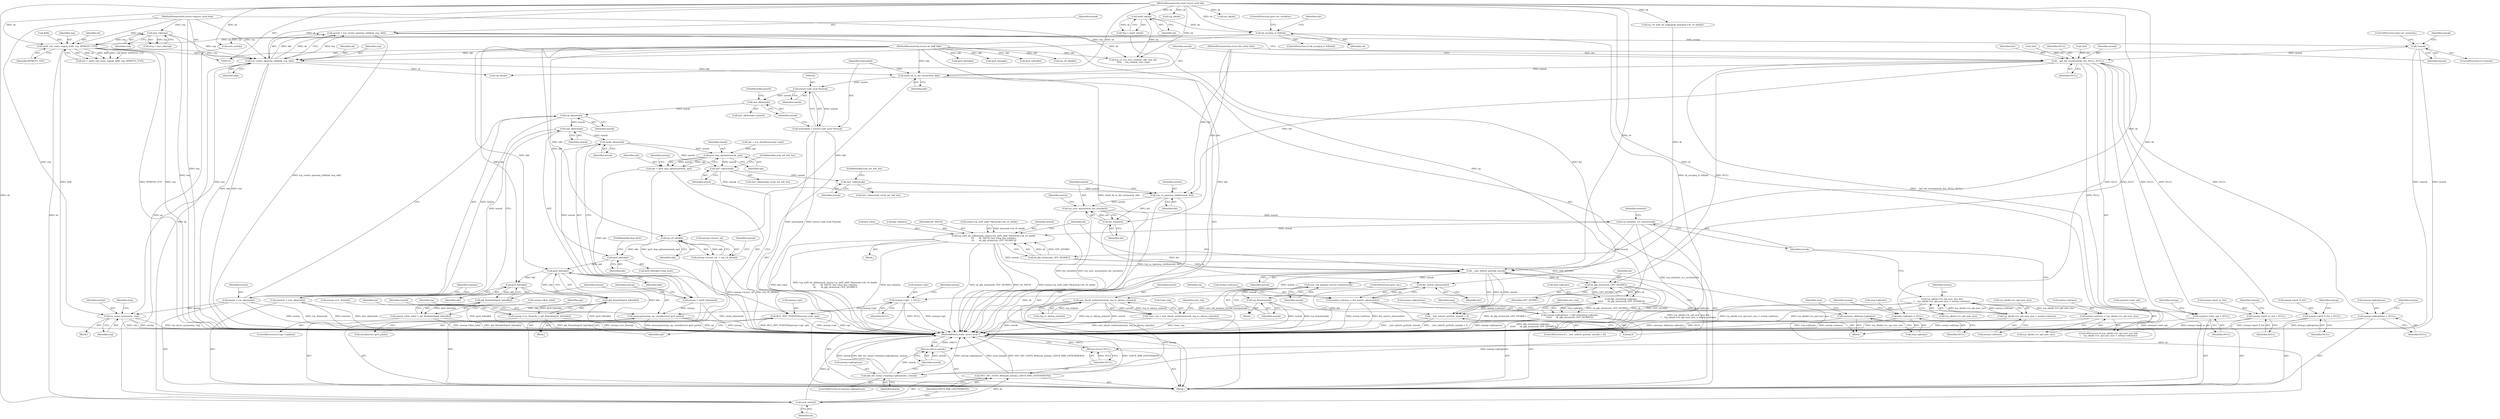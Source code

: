 digraph "0_linux_45f6fad84cc305103b28d73482b344d7f5b76f39_17@API" {
"1000294" [label="(Call,newsk = tcp_create_openreq_child(sk, req, skb))"];
"1000296" [label="(Call,tcp_create_openreq_child(sk, req, skb))"];
"1000284" [label="(Call,inet6_csk_route_req(sk, &fl6, req, IPPROTO_TCP))"];
"1000275" [label="(Call,sk_acceptq_is_full(sk))"];
"1000123" [label="(Call,inet6_sk(sk))"];
"1000111" [label="(MethodParameterIn,const struct sock *sk)"];
"1000272" [label="(Call,inet_rsk(req))"];
"1000113" [label="(MethodParameterIn,struct request_sock *req)"];
"1000112" [label="(MethodParameterIn,struct sk_buff *skb)"];
"1000301" [label="(Call,!newsk)"];
"1000309" [label="(Call,__ip6_dst_store(newsk, dst, NULL, NULL))"];
"1000314" [label="(Call,inet6_sk_rx_dst_set(newsk, skb))"];
"1000319" [label="(Call,(struct tcp6_sock *)newsk)"];
"1000317" [label="(Call,newtcp6sk = (struct tcp6_sock *)newsk)"];
"1000324" [label="(Call,inet_sk(newsk))"];
"1000333" [label="(Call,tcp_sk(newsk))"];
"1000331" [label="(Call,newtp = tcp_sk(newsk))"];
"1000592" [label="(Call,tcp_move_syn(newtp, req))"];
"1000337" [label="(Call,inet_sk(newsk))"];
"1000335" [label="(Call,newinet = inet_sk(newsk))"];
"1000341" [label="(Call,inet6_sk(newsk))"];
"1000339" [label="(Call,newnp = inet6_sk(newsk))"];
"1000343" [label="(Call,memcpy(newnp, np, sizeof(struct ipv6_pinfo)))"];
"1000455" [label="(Call,ipv6_dup_options(newsk, opt))"];
"1000453" [label="(Call,opt = ipv6_dup_options(newsk, opt))"];
"1000458" [label="(Call,RCU_INIT_POINTER(newnp->opt, opt))"];
"1000465" [label="(Call,inet_csk(newsk))"];
"1000473" [label="(Call,inet_csk(newsk))"];
"1000483" [label="(Call,tcp_ca_openreq_child(newsk, dst))"];
"1000486" [label="(Call,tcp_sync_mss(newsk, dst_mtu(dst)))"];
"1000524" [label="(Call,tcp_initialize_rcv_mss(newsk))"];
"1000551" [label="(Call,tcp_md5_do_add(newsk, (union tcp_md5_addr *)&newsk->sk_v6_daddr,\n\t\t\t       AF_INET6, key->key, key->keylen,\n\t\t\t       sk_gfp_atomic(sk, GFP_ATOMIC)))"];
"1000571" [label="(Call,__inet_inherit_port(sk, newsk))"];
"1000570" [label="(Call,__inet_inherit_port(sk, newsk) < 0)"];
"1000576" [label="(Call,inet_csk_prepare_forced_close(newsk))"];
"1000578" [label="(Call,tcp_done(newsk))"];
"1000584" [label="(Call,inet_ehash_nolisten(newsk, req_to_sk(req_unhash)))"];
"1000581" [label="(Call,*own_req = inet_ehash_nolisten(newsk, req_to_sk(req_unhash)))"];
"1000624" [label="(Call,skb_set_owner_r(newnp->pktoptions, newsk))"];
"1000629" [label="(Return,return newsk;)"];
"1000608" [label="(Call,sk_gfp_atomic(sk, GFP_ATOMIC))"];
"1000604" [label="(Call,skb_clone(ireq->pktopts,\n\t\t\t\t\t\t      sk_gfp_atomic(sk, GFP_ATOMIC)))"];
"1000600" [label="(Call,newnp->pktoptions = skb_clone(ireq->pktopts,\n\t\t\t\t\t\t      sk_gfp_atomic(sk, GFP_ATOMIC)))"];
"1000611" [label="(Call,consume_skb(ireq->pktopts))"];
"1000641" [label="(Call,sock_net(sk))"];
"1000640" [label="(Call,NET_INC_STATS_BH(sock_net(sk), LINUX_MIB_LISTENDROPS))"];
"1000488" [label="(Call,dst_mtu(dst))"];
"1000494" [label="(Call,dst_metric_advmss(dst))"];
"1000490" [label="(Call,newtp->advmss = dst_metric_advmss(dst))"];
"1000504" [label="(Call,tcp_sk(sk)->rx_opt.user_mss < newtp->advmss)"];
"1000497" [label="(Call,tcp_sk(sk)->rx_opt.user_mss &&\n\t    tcp_sk(sk)->rx_opt.user_mss < newtp->advmss)"];
"1000514" [label="(Call,newtp->advmss = tcp_sk(sk)->rx_opt.user_mss)"];
"1000416" [label="(Call,tcp_v6_iif(skb))"];
"1000412" [label="(Call,newnp->mcast_oif  = tcp_v6_iif(skb))"];
"1000423" [label="(Call,ipv6_hdr(skb))"];
"1000431" [label="(Call,ipv6_hdr(skb))"];
"1000430" [label="(Call,ip6_flowinfo(ipv6_hdr(skb)))"];
"1000426" [label="(Call,newnp->rcv_flowinfo = ip6_flowinfo(ipv6_hdr(skb)))"];
"1000442" [label="(Call,ipv6_hdr(skb))"];
"1000441" [label="(Call,ip6_flowlabel(ipv6_hdr(skb)))"];
"1000437" [label="(Call,newnp->flow_label = ip6_flowlabel(ipv6_hdr(skb)))"];
"1000376" [label="(Call,newinet->inet_opt = NULL)"];
"1000381" [label="(Call,newnp->ipv6_ac_list = NULL)"];
"1000386" [label="(Call,newnp->ipv6_fl_list = NULL)"];
"1000402" [label="(Call,newnp->pktoptions = NULL)"];
"1000407" [label="(Call,newnp->opt\t  = NULL)"];
"1000615" [label="(Call,ireq->pktopts = NULL)"];
"1000644" [label="(Return,return NULL;)"];
"1000285" [label="(Identifier,sk)"];
"1000646" [label="(MethodReturn,static struct sock *)"];
"1000117" [label="(Block,)"];
"1000516" [label="(Identifier,newtp)"];
"1000569" [label="(ControlStructure,if (__inet_inherit_port(sk, newsk) < 0))"];
"1000386" [label="(Call,newnp->ipv6_fl_list = NULL)"];
"1000422" [label="(Call,ipv6_hdr(skb)->hop_limit)"];
"1000425" [label="(FieldIdentifier,hop_limit)"];
"1000560" [label="(Call,key->key)"];
"1000286" [label="(Call,&fl6)"];
"1000430" [label="(Call,ip6_flowinfo(ipv6_hdr(skb)))"];
"1000633" [label="(Call,sock_net(sk))"];
"1000332" [label="(Identifier,newtp)"];
"1000277" [label="(ControlStructure,goto out_overflow;)"];
"1000504" [label="(Call,tcp_sk(sk)->rx_opt.user_mss < newtp->advmss)"];
"1000289" [label="(Identifier,IPPROTO_TCP)"];
"1000444" [label="(Call,opt = rcu_dereference(np->opt))"];
"1000275" [label="(Call,sk_acceptq_is_full(sk))"];
"1000575" [label="(Block,)"];
"1000515" [label="(Call,newtp->advmss)"];
"1000563" [label="(Call,key->keylen)"];
"1000456" [label="(Identifier,newsk)"];
"1000642" [label="(Identifier,sk)"];
"1000466" [label="(Identifier,newsk)"];
"1000514" [label="(Call,newtp->advmss = tcp_sk(sk)->rx_opt.user_mss)"];
"1000580" [label="(ControlStructure,goto out;)"];
"1000312" [label="(Identifier,NULL)"];
"1000592" [label="(Call,tcp_move_syn(newtp, req))"];
"1000624" [label="(Call,skb_set_owner_r(newnp->pktoptions, newsk))"];
"1000279" [label="(Call,!dst)"];
"1000628" [label="(Identifier,newsk)"];
"1000313" [label="(Identifier,NULL)"];
"1000507" [label="(Call,tcp_sk(sk))"];
"1000467" [label="(FieldIdentifier,icsk_ext_hdr_len)"];
"1000616" [label="(Call,ireq->pktopts)"];
"1000310" [label="(Identifier,newsk)"];
"1000599" [label="(Block,)"];
"1000611" [label="(Call,consume_skb(ireq->pktopts))"];
"1000620" [label="(ControlStructure,if (newnp->pktoptions))"];
"1000643" [label="(Identifier,LINUX_MIB_LISTENDROPS)"];
"1000350" [label="(Identifier,newsk)"];
"1000488" [label="(Call,dst_mtu(dst))"];
"1000335" [label="(Call,newinet = inet_sk(newsk))"];
"1000380" [label="(Identifier,NULL)"];
"1000472" [label="(Call,inet_csk(newsk)->icsk_ext_hdr_len)"];
"1000605" [label="(Call,ireq->pktopts)"];
"1000576" [label="(Call,inet_csk_prepare_forced_close(newsk))"];
"1000528" [label="(Identifier,newinet)"];
"1000413" [label="(Call,newnp->mcast_oif)"];
"1000324" [label="(Call,inet_sk(newsk))"];
"1000433" [label="(ControlStructure,if (np->repflow))"];
"1000591" [label="(Block,)"];
"1000489" [label="(Identifier,dst)"];
"1000274" [label="(ControlStructure,if (sk_acceptq_is_full(sk)))"];
"1000402" [label="(Call,newnp->pktoptions = NULL)"];
"1000311" [label="(Identifier,dst)"];
"1000288" [label="(Identifier,req)"];
"1000629" [label="(Return,return newsk;)"];
"1000377" [label="(Call,newinet->inet_opt)"];
"1000376" [label="(Call,newinet->inet_opt = NULL)"];
"1000584" [label="(Call,inet_ehash_nolisten(newsk, req_to_sk(req_unhash)))"];
"1000299" [label="(Identifier,skb)"];
"1000406" [label="(Identifier,NULL)"];
"1000586" [label="(Call,req_to_sk(req_unhash))"];
"1000301" [label="(Call,!newsk)"];
"1000303" [label="(ControlStructure,goto out_nonewsk;)"];
"1000340" [label="(Identifier,newnp)"];
"1000511" [label="(Call,newtp->advmss)"];
"1000385" [label="(Identifier,NULL)"];
"1000432" [label="(Identifier,skb)"];
"1000297" [label="(Identifier,sk)"];
"1000617" [label="(Identifier,ireq)"];
"1000302" [label="(Identifier,newsk)"];
"1000317" [label="(Call,newtcp6sk = (struct tcp6_sock *)newsk)"];
"1000492" [label="(Identifier,newtp)"];
"1000336" [label="(Identifier,newinet)"];
"1000314" [label="(Call,inet6_sk_rx_dst_set(newsk, skb))"];
"1000431" [label="(Call,ipv6_hdr(skb))"];
"1000121" [label="(Call,*np = inet6_sk(sk))"];
"1000486" [label="(Call,tcp_sync_mss(newsk, dst_mtu(dst)))"];
"1000300" [label="(ControlStructure,if (!newsk))"];
"1000417" [label="(Identifier,skb)"];
"1000382" [label="(Call,newnp->ipv6_ac_list)"];
"1000412" [label="(Call,newnp->mcast_oif  = tcp_v6_iif(skb))"];
"1000485" [label="(Identifier,dst)"];
"1000487" [label="(Identifier,newsk)"];
"1000574" [label="(Literal,0)"];
"1000582" [label="(Call,*own_req)"];
"1000495" [label="(Identifier,dst)"];
"1000291" [label="(Call,!dst)"];
"1000306" [label="(Identifier,newsk)"];
"1000390" [label="(Identifier,NULL)"];
"1000459" [label="(Call,newnp->opt)"];
"1000608" [label="(Call,sk_gfp_atomic(sk, GFP_ATOMIC))"];
"1000427" [label="(Call,newnp->rcv_flowinfo)"];
"1000593" [label="(Identifier,newtp)"];
"1000296" [label="(Call,tcp_create_openreq_child(sk, req, skb))"];
"1000343" [label="(Call,memcpy(newnp, np, sizeof(struct ipv6_pinfo)))"];
"1000331" [label="(Call,newtp = tcp_sk(newsk))"];
"1000553" [label="(Call,(union tcp_md5_addr *)&newsk->sk_v6_daddr)"];
"1000604" [label="(Call,skb_clone(ireq->pktopts,\n\t\t\t\t\t\t      sk_gfp_atomic(sk, GFP_ATOMIC)))"];
"1000551" [label="(Call,tcp_md5_do_add(newsk, (union tcp_md5_addr *)&newsk->sk_v6_daddr,\n\t\t\t       AF_INET6, key->key, key->keylen,\n\t\t\t       sk_gfp_atomic(sk, GFP_ATOMIC)))"];
"1000464" [label="(Call,inet_csk(newsk)->icsk_ext_hdr_len)"];
"1000610" [label="(Identifier,GFP_ATOMIC)"];
"1000496" [label="(ControlStructure,if (tcp_sk(sk)->rx_opt.user_mss &&\n\t    tcp_sk(sk)->rx_opt.user_mss < newtp->advmss))"];
"1000457" [label="(Identifier,opt)"];
"1000600" [label="(Call,newnp->pktoptions = skb_clone(ireq->pktopts,\n\t\t\t\t\t\t      sk_gfp_atomic(sk, GFP_ATOMIC)))"];
"1000491" [label="(Call,newtp->advmss)"];
"1000452" [label="(Block,)"];
"1000309" [label="(Call,__ip6_dst_store(newsk, dst, NULL, NULL))"];
"1000315" [label="(Identifier,newsk)"];
"1000497" [label="(Call,tcp_sk(sk)->rx_opt.user_mss &&\n\t    tcp_sk(sk)->rx_opt.user_mss < newtp->advmss)"];
"1000498" [label="(Call,tcp_sk(sk)->rx_opt.user_mss)"];
"1000344" [label="(Identifier,newnp)"];
"1000284" [label="(Call,inet6_csk_route_req(sk, &fl6, req, IPPROTO_TCP))"];
"1000453" [label="(Call,opt = ipv6_dup_options(newsk, opt))"];
"1000484" [label="(Identifier,newsk)"];
"1000559" [label="(Identifier,AF_INET6)"];
"1000114" [label="(MethodParameterIn,struct dst_entry *dst)"];
"1000435" [label="(Identifier,np)"];
"1000319" [label="(Call,(struct tcp6_sock *)newsk)"];
"1000442" [label="(Call,ipv6_hdr(skb))"];
"1000337" [label="(Call,inet_sk(newsk))"];
"1000443" [label="(Identifier,skb)"];
"1000111" [label="(MethodParameterIn,const struct sock *sk)"];
"1000630" [label="(Identifier,newsk)"];
"1000619" [label="(Identifier,NULL)"];
"1000276" [label="(Identifier,sk)"];
"1000403" [label="(Call,newnp->pktoptions)"];
"1000408" [label="(Call,newnp->opt)"];
"1000460" [label="(Identifier,newnp)"];
"1000524" [label="(Call,tcp_initialize_rcv_mss(newsk))"];
"1000280" [label="(Identifier,dst)"];
"1000316" [label="(Identifier,skb)"];
"1000270" [label="(Call,ireq = inet_rsk(req))"];
"1000260" [label="(Call,ipv6_hdr(skb))"];
"1000641" [label="(Call,sock_net(sk))"];
"1000550" [label="(Block,)"];
"1000123" [label="(Call,inet6_sk(sk))"];
"1000409" [label="(Identifier,newnp)"];
"1000272" [label="(Call,inet_rsk(req))"];
"1000414" [label="(Identifier,newnp)"];
"1000112" [label="(MethodParameterIn,struct sk_buff *skb)"];
"1000325" [label="(Identifier,newsk)"];
"1000445" [label="(Identifier,opt)"];
"1000387" [label="(Call,newnp->ipv6_fl_list)"];
"1000609" [label="(Identifier,sk)"];
"1000640" [label="(Call,NET_INC_STATS_BH(sock_net(sk), LINUX_MIB_LISTENDROPS))"];
"1000341" [label="(Call,inet6_sk(newsk))"];
"1000501" [label="(Identifier,sk)"];
"1000597" [label="(Identifier,ireq)"];
"1000383" [label="(Identifier,newnp)"];
"1000475" [label="(FieldIdentifier,icsk_ext_hdr_len)"];
"1000552" [label="(Identifier,newsk)"];
"1000424" [label="(Identifier,skb)"];
"1000577" [label="(Identifier,newsk)"];
"1000298" [label="(Identifier,req)"];
"1000438" [label="(Call,newnp->flow_label)"];
"1000381" [label="(Call,newnp->ipv6_ac_list = NULL)"];
"1000494" [label="(Call,dst_metric_advmss(dst))"];
"1000282" [label="(Call,dst = inet6_csk_route_req(sk, &fl6, req, IPPROTO_TCP))"];
"1000645" [label="(Identifier,NULL)"];
"1000458" [label="(Call,RCU_INIT_POINTER(newnp->opt, opt))"];
"1000462" [label="(Identifier,opt)"];
"1000518" [label="(Call,tcp_sk(sk)->rx_opt.user_mss)"];
"1000542" [label="(Call,tcp_v6_md5_do_lookup(sk, &newsk->sk_v6_daddr))"];
"1000590" [label="(Identifier,own_req)"];
"1000465" [label="(Call,inet_csk(newsk))"];
"1000612" [label="(Call,ireq->pktopts)"];
"1000294" [label="(Call,newsk = tcp_create_openreq_child(sk, req, skb))"];
"1000579" [label="(Identifier,newsk)"];
"1000321" [label="(Identifier,newsk)"];
"1000454" [label="(Identifier,opt)"];
"1000613" [label="(Identifier,ireq)"];
"1000490" [label="(Call,newtp->advmss = dst_metric_advmss(dst))"];
"1000338" [label="(Identifier,newsk)"];
"1000124" [label="(Identifier,sk)"];
"1000345" [label="(Identifier,np)"];
"1000333" [label="(Call,tcp_sk(newsk))"];
"1000423" [label="(Call,ipv6_hdr(skb))"];
"1000570" [label="(Call,__inet_inherit_port(sk, newsk) < 0)"];
"1000622" [label="(Identifier,newnp)"];
"1000426" [label="(Call,newnp->rcv_flowinfo = ip6_flowinfo(ipv6_hdr(skb)))"];
"1000581" [label="(Call,*own_req = inet_ehash_nolisten(newsk, req_to_sk(req_unhash)))"];
"1000437" [label="(Call,newnp->flow_label = ip6_flowlabel(ipv6_hdr(skb)))"];
"1000572" [label="(Identifier,sk)"];
"1000323" [label="(Call,inet_sk(newsk)->pinet6)"];
"1000594" [label="(Identifier,req)"];
"1000234" [label="(Call,tcp_v6_iif(skb))"];
"1000483" [label="(Call,tcp_ca_openreq_child(newsk, dst))"];
"1000411" [label="(Identifier,NULL)"];
"1000142" [label="(Call,tcp_v4_syn_recv_sock(sk, skb, req, dst,\n\t\t\t\t\t     req_unhash, own_req))"];
"1000473" [label="(Call,inet_csk(newsk))"];
"1000520" [label="(Call,tcp_sk(sk))"];
"1000601" [label="(Call,newnp->pktoptions)"];
"1000342" [label="(Identifier,newsk)"];
"1000241" [label="(Call,ipv6_hdr(skb))"];
"1000346" [label="(Call,sizeof(struct ipv6_pinfo))"];
"1000566" [label="(Call,sk_gfp_atomic(sk, GFP_ATOMIC))"];
"1000571" [label="(Call,__inet_inherit_port(sk, newsk))"];
"1000326" [label="(FieldIdentifier,pinet6)"];
"1000339" [label="(Call,newnp = inet6_sk(newsk))"];
"1000625" [label="(Call,newnp->pktoptions)"];
"1000525" [label="(Identifier,newsk)"];
"1000388" [label="(Identifier,newnp)"];
"1000394" [label="(Identifier,newnp)"];
"1000585" [label="(Identifier,newsk)"];
"1000578" [label="(Call,tcp_done(newsk))"];
"1000416" [label="(Call,tcp_v6_iif(skb))"];
"1000295" [label="(Identifier,newsk)"];
"1000573" [label="(Identifier,newsk)"];
"1000505" [label="(Call,tcp_sk(sk)->rx_opt.user_mss)"];
"1000500" [label="(Call,tcp_sk(sk))"];
"1000644" [label="(Return,return NULL;)"];
"1000273" [label="(Identifier,req)"];
"1000318" [label="(Identifier,newtcp6sk)"];
"1000420" [label="(Identifier,newnp)"];
"1000407" [label="(Call,newnp->opt\t  = NULL)"];
"1000455" [label="(Call,ipv6_dup_options(newsk, opt))"];
"1000113" [label="(MethodParameterIn,struct request_sock *req)"];
"1000583" [label="(Identifier,own_req)"];
"1000615" [label="(Call,ireq->pktopts = NULL)"];
"1000474" [label="(Identifier,newsk)"];
"1000441" [label="(Call,ip6_flowlabel(ipv6_hdr(skb)))"];
"1000334" [label="(Identifier,newsk)"];
"1000249" [label="(Call,ipv6_hdr(skb))"];
"1000294" -> "1000117"  [label="AST: "];
"1000294" -> "1000296"  [label="CFG: "];
"1000295" -> "1000294"  [label="AST: "];
"1000296" -> "1000294"  [label="AST: "];
"1000302" -> "1000294"  [label="CFG: "];
"1000294" -> "1000646"  [label="DDG: tcp_create_openreq_child(sk, req, skb)"];
"1000296" -> "1000294"  [label="DDG: sk"];
"1000296" -> "1000294"  [label="DDG: req"];
"1000296" -> "1000294"  [label="DDG: skb"];
"1000294" -> "1000301"  [label="DDG: newsk"];
"1000296" -> "1000299"  [label="CFG: "];
"1000297" -> "1000296"  [label="AST: "];
"1000298" -> "1000296"  [label="AST: "];
"1000299" -> "1000296"  [label="AST: "];
"1000296" -> "1000646"  [label="DDG: req"];
"1000296" -> "1000646"  [label="DDG: skb"];
"1000284" -> "1000296"  [label="DDG: sk"];
"1000284" -> "1000296"  [label="DDG: req"];
"1000275" -> "1000296"  [label="DDG: sk"];
"1000111" -> "1000296"  [label="DDG: sk"];
"1000272" -> "1000296"  [label="DDG: req"];
"1000113" -> "1000296"  [label="DDG: req"];
"1000112" -> "1000296"  [label="DDG: skb"];
"1000296" -> "1000314"  [label="DDG: skb"];
"1000296" -> "1000500"  [label="DDG: sk"];
"1000296" -> "1000592"  [label="DDG: req"];
"1000296" -> "1000641"  [label="DDG: sk"];
"1000284" -> "1000282"  [label="AST: "];
"1000284" -> "1000289"  [label="CFG: "];
"1000285" -> "1000284"  [label="AST: "];
"1000286" -> "1000284"  [label="AST: "];
"1000288" -> "1000284"  [label="AST: "];
"1000289" -> "1000284"  [label="AST: "];
"1000282" -> "1000284"  [label="CFG: "];
"1000284" -> "1000646"  [label="DDG: &fl6"];
"1000284" -> "1000646"  [label="DDG: IPPROTO_TCP"];
"1000284" -> "1000646"  [label="DDG: req"];
"1000284" -> "1000282"  [label="DDG: sk"];
"1000284" -> "1000282"  [label="DDG: &fl6"];
"1000284" -> "1000282"  [label="DDG: req"];
"1000284" -> "1000282"  [label="DDG: IPPROTO_TCP"];
"1000275" -> "1000284"  [label="DDG: sk"];
"1000111" -> "1000284"  [label="DDG: sk"];
"1000272" -> "1000284"  [label="DDG: req"];
"1000113" -> "1000284"  [label="DDG: req"];
"1000284" -> "1000641"  [label="DDG: sk"];
"1000275" -> "1000274"  [label="AST: "];
"1000275" -> "1000276"  [label="CFG: "];
"1000276" -> "1000275"  [label="AST: "];
"1000277" -> "1000275"  [label="CFG: "];
"1000280" -> "1000275"  [label="CFG: "];
"1000275" -> "1000646"  [label="DDG: sk_acceptq_is_full(sk)"];
"1000123" -> "1000275"  [label="DDG: sk"];
"1000111" -> "1000275"  [label="DDG: sk"];
"1000275" -> "1000633"  [label="DDG: sk"];
"1000123" -> "1000121"  [label="AST: "];
"1000123" -> "1000124"  [label="CFG: "];
"1000124" -> "1000123"  [label="AST: "];
"1000121" -> "1000123"  [label="CFG: "];
"1000123" -> "1000121"  [label="DDG: sk"];
"1000111" -> "1000123"  [label="DDG: sk"];
"1000123" -> "1000142"  [label="DDG: sk"];
"1000111" -> "1000110"  [label="AST: "];
"1000111" -> "1000646"  [label="DDG: sk"];
"1000111" -> "1000142"  [label="DDG: sk"];
"1000111" -> "1000500"  [label="DDG: sk"];
"1000111" -> "1000507"  [label="DDG: sk"];
"1000111" -> "1000520"  [label="DDG: sk"];
"1000111" -> "1000542"  [label="DDG: sk"];
"1000111" -> "1000566"  [label="DDG: sk"];
"1000111" -> "1000571"  [label="DDG: sk"];
"1000111" -> "1000608"  [label="DDG: sk"];
"1000111" -> "1000633"  [label="DDG: sk"];
"1000111" -> "1000641"  [label="DDG: sk"];
"1000272" -> "1000270"  [label="AST: "];
"1000272" -> "1000273"  [label="CFG: "];
"1000273" -> "1000272"  [label="AST: "];
"1000270" -> "1000272"  [label="CFG: "];
"1000272" -> "1000646"  [label="DDG: req"];
"1000272" -> "1000270"  [label="DDG: req"];
"1000113" -> "1000272"  [label="DDG: req"];
"1000113" -> "1000110"  [label="AST: "];
"1000113" -> "1000646"  [label="DDG: req"];
"1000113" -> "1000142"  [label="DDG: req"];
"1000113" -> "1000592"  [label="DDG: req"];
"1000112" -> "1000110"  [label="AST: "];
"1000112" -> "1000646"  [label="DDG: skb"];
"1000112" -> "1000142"  [label="DDG: skb"];
"1000112" -> "1000234"  [label="DDG: skb"];
"1000112" -> "1000241"  [label="DDG: skb"];
"1000112" -> "1000249"  [label="DDG: skb"];
"1000112" -> "1000260"  [label="DDG: skb"];
"1000112" -> "1000314"  [label="DDG: skb"];
"1000112" -> "1000416"  [label="DDG: skb"];
"1000112" -> "1000423"  [label="DDG: skb"];
"1000112" -> "1000431"  [label="DDG: skb"];
"1000112" -> "1000442"  [label="DDG: skb"];
"1000301" -> "1000300"  [label="AST: "];
"1000301" -> "1000302"  [label="CFG: "];
"1000302" -> "1000301"  [label="AST: "];
"1000303" -> "1000301"  [label="CFG: "];
"1000306" -> "1000301"  [label="CFG: "];
"1000301" -> "1000646"  [label="DDG: !newsk"];
"1000301" -> "1000646"  [label="DDG: newsk"];
"1000301" -> "1000309"  [label="DDG: newsk"];
"1000309" -> "1000117"  [label="AST: "];
"1000309" -> "1000313"  [label="CFG: "];
"1000310" -> "1000309"  [label="AST: "];
"1000311" -> "1000309"  [label="AST: "];
"1000312" -> "1000309"  [label="AST: "];
"1000313" -> "1000309"  [label="AST: "];
"1000315" -> "1000309"  [label="CFG: "];
"1000309" -> "1000646"  [label="DDG: __ip6_dst_store(newsk, dst, NULL, NULL)"];
"1000291" -> "1000309"  [label="DDG: dst"];
"1000279" -> "1000309"  [label="DDG: dst"];
"1000114" -> "1000309"  [label="DDG: dst"];
"1000309" -> "1000314"  [label="DDG: newsk"];
"1000309" -> "1000376"  [label="DDG: NULL"];
"1000309" -> "1000381"  [label="DDG: NULL"];
"1000309" -> "1000386"  [label="DDG: NULL"];
"1000309" -> "1000402"  [label="DDG: NULL"];
"1000309" -> "1000407"  [label="DDG: NULL"];
"1000309" -> "1000483"  [label="DDG: dst"];
"1000309" -> "1000615"  [label="DDG: NULL"];
"1000309" -> "1000644"  [label="DDG: NULL"];
"1000314" -> "1000117"  [label="AST: "];
"1000314" -> "1000316"  [label="CFG: "];
"1000315" -> "1000314"  [label="AST: "];
"1000316" -> "1000314"  [label="AST: "];
"1000318" -> "1000314"  [label="CFG: "];
"1000314" -> "1000646"  [label="DDG: inet6_sk_rx_dst_set(newsk, skb)"];
"1000314" -> "1000319"  [label="DDG: newsk"];
"1000314" -> "1000416"  [label="DDG: skb"];
"1000319" -> "1000317"  [label="AST: "];
"1000319" -> "1000321"  [label="CFG: "];
"1000320" -> "1000319"  [label="AST: "];
"1000321" -> "1000319"  [label="AST: "];
"1000317" -> "1000319"  [label="CFG: "];
"1000319" -> "1000317"  [label="DDG: newsk"];
"1000319" -> "1000324"  [label="DDG: newsk"];
"1000317" -> "1000117"  [label="AST: "];
"1000318" -> "1000317"  [label="AST: "];
"1000325" -> "1000317"  [label="CFG: "];
"1000317" -> "1000646"  [label="DDG: newtcp6sk"];
"1000317" -> "1000646"  [label="DDG: (struct tcp6_sock *)newsk"];
"1000324" -> "1000323"  [label="AST: "];
"1000324" -> "1000325"  [label="CFG: "];
"1000325" -> "1000324"  [label="AST: "];
"1000326" -> "1000324"  [label="CFG: "];
"1000324" -> "1000333"  [label="DDG: newsk"];
"1000333" -> "1000331"  [label="AST: "];
"1000333" -> "1000334"  [label="CFG: "];
"1000334" -> "1000333"  [label="AST: "];
"1000331" -> "1000333"  [label="CFG: "];
"1000333" -> "1000331"  [label="DDG: newsk"];
"1000333" -> "1000337"  [label="DDG: newsk"];
"1000331" -> "1000117"  [label="AST: "];
"1000332" -> "1000331"  [label="AST: "];
"1000336" -> "1000331"  [label="CFG: "];
"1000331" -> "1000646"  [label="DDG: tcp_sk(newsk)"];
"1000331" -> "1000646"  [label="DDG: newtp"];
"1000331" -> "1000592"  [label="DDG: newtp"];
"1000592" -> "1000591"  [label="AST: "];
"1000592" -> "1000594"  [label="CFG: "];
"1000593" -> "1000592"  [label="AST: "];
"1000594" -> "1000592"  [label="AST: "];
"1000597" -> "1000592"  [label="CFG: "];
"1000592" -> "1000646"  [label="DDG: tcp_move_syn(newtp, req)"];
"1000592" -> "1000646"  [label="DDG: req"];
"1000592" -> "1000646"  [label="DDG: newtp"];
"1000337" -> "1000335"  [label="AST: "];
"1000337" -> "1000338"  [label="CFG: "];
"1000338" -> "1000337"  [label="AST: "];
"1000335" -> "1000337"  [label="CFG: "];
"1000337" -> "1000335"  [label="DDG: newsk"];
"1000337" -> "1000341"  [label="DDG: newsk"];
"1000335" -> "1000117"  [label="AST: "];
"1000336" -> "1000335"  [label="AST: "];
"1000340" -> "1000335"  [label="CFG: "];
"1000335" -> "1000646"  [label="DDG: newinet"];
"1000335" -> "1000646"  [label="DDG: inet_sk(newsk)"];
"1000341" -> "1000339"  [label="AST: "];
"1000341" -> "1000342"  [label="CFG: "];
"1000342" -> "1000341"  [label="AST: "];
"1000339" -> "1000341"  [label="CFG: "];
"1000341" -> "1000339"  [label="DDG: newsk"];
"1000341" -> "1000455"  [label="DDG: newsk"];
"1000341" -> "1000465"  [label="DDG: newsk"];
"1000339" -> "1000117"  [label="AST: "];
"1000340" -> "1000339"  [label="AST: "];
"1000344" -> "1000339"  [label="CFG: "];
"1000339" -> "1000646"  [label="DDG: inet6_sk(newsk)"];
"1000339" -> "1000343"  [label="DDG: newnp"];
"1000343" -> "1000117"  [label="AST: "];
"1000343" -> "1000346"  [label="CFG: "];
"1000344" -> "1000343"  [label="AST: "];
"1000345" -> "1000343"  [label="AST: "];
"1000346" -> "1000343"  [label="AST: "];
"1000350" -> "1000343"  [label="CFG: "];
"1000343" -> "1000646"  [label="DDG: newnp"];
"1000343" -> "1000646"  [label="DDG: memcpy(newnp, np, sizeof(struct ipv6_pinfo))"];
"1000343" -> "1000646"  [label="DDG: np"];
"1000121" -> "1000343"  [label="DDG: np"];
"1000455" -> "1000453"  [label="AST: "];
"1000455" -> "1000457"  [label="CFG: "];
"1000456" -> "1000455"  [label="AST: "];
"1000457" -> "1000455"  [label="AST: "];
"1000453" -> "1000455"  [label="CFG: "];
"1000455" -> "1000453"  [label="DDG: newsk"];
"1000455" -> "1000453"  [label="DDG: opt"];
"1000444" -> "1000455"  [label="DDG: opt"];
"1000455" -> "1000465"  [label="DDG: newsk"];
"1000453" -> "1000452"  [label="AST: "];
"1000454" -> "1000453"  [label="AST: "];
"1000460" -> "1000453"  [label="CFG: "];
"1000453" -> "1000646"  [label="DDG: ipv6_dup_options(newsk, opt)"];
"1000453" -> "1000458"  [label="DDG: opt"];
"1000458" -> "1000452"  [label="AST: "];
"1000458" -> "1000462"  [label="CFG: "];
"1000459" -> "1000458"  [label="AST: "];
"1000462" -> "1000458"  [label="AST: "];
"1000466" -> "1000458"  [label="CFG: "];
"1000458" -> "1000646"  [label="DDG: newnp->opt"];
"1000458" -> "1000646"  [label="DDG: RCU_INIT_POINTER(newnp->opt, opt)"];
"1000458" -> "1000646"  [label="DDG: opt"];
"1000407" -> "1000458"  [label="DDG: newnp->opt"];
"1000465" -> "1000464"  [label="AST: "];
"1000465" -> "1000466"  [label="CFG: "];
"1000466" -> "1000465"  [label="AST: "];
"1000467" -> "1000465"  [label="CFG: "];
"1000465" -> "1000473"  [label="DDG: newsk"];
"1000465" -> "1000483"  [label="DDG: newsk"];
"1000473" -> "1000472"  [label="AST: "];
"1000473" -> "1000474"  [label="CFG: "];
"1000474" -> "1000473"  [label="AST: "];
"1000475" -> "1000473"  [label="CFG: "];
"1000473" -> "1000483"  [label="DDG: newsk"];
"1000483" -> "1000117"  [label="AST: "];
"1000483" -> "1000485"  [label="CFG: "];
"1000484" -> "1000483"  [label="AST: "];
"1000485" -> "1000483"  [label="AST: "];
"1000487" -> "1000483"  [label="CFG: "];
"1000483" -> "1000646"  [label="DDG: tcp_ca_openreq_child(newsk, dst)"];
"1000114" -> "1000483"  [label="DDG: dst"];
"1000483" -> "1000486"  [label="DDG: newsk"];
"1000483" -> "1000488"  [label="DDG: dst"];
"1000486" -> "1000117"  [label="AST: "];
"1000486" -> "1000488"  [label="CFG: "];
"1000487" -> "1000486"  [label="AST: "];
"1000488" -> "1000486"  [label="AST: "];
"1000492" -> "1000486"  [label="CFG: "];
"1000486" -> "1000646"  [label="DDG: tcp_sync_mss(newsk, dst_mtu(dst))"];
"1000486" -> "1000646"  [label="DDG: dst_mtu(dst)"];
"1000488" -> "1000486"  [label="DDG: dst"];
"1000486" -> "1000524"  [label="DDG: newsk"];
"1000524" -> "1000117"  [label="AST: "];
"1000524" -> "1000525"  [label="CFG: "];
"1000525" -> "1000524"  [label="AST: "];
"1000528" -> "1000524"  [label="CFG: "];
"1000524" -> "1000646"  [label="DDG: tcp_initialize_rcv_mss(newsk)"];
"1000524" -> "1000551"  [label="DDG: newsk"];
"1000524" -> "1000571"  [label="DDG: newsk"];
"1000551" -> "1000550"  [label="AST: "];
"1000551" -> "1000566"  [label="CFG: "];
"1000552" -> "1000551"  [label="AST: "];
"1000553" -> "1000551"  [label="AST: "];
"1000559" -> "1000551"  [label="AST: "];
"1000560" -> "1000551"  [label="AST: "];
"1000563" -> "1000551"  [label="AST: "];
"1000566" -> "1000551"  [label="AST: "];
"1000572" -> "1000551"  [label="CFG: "];
"1000551" -> "1000646"  [label="DDG: (union tcp_md5_addr *)&newsk->sk_v6_daddr"];
"1000551" -> "1000646"  [label="DDG: key->key"];
"1000551" -> "1000646"  [label="DDG: key->keylen"];
"1000551" -> "1000646"  [label="DDG: sk_gfp_atomic(sk, GFP_ATOMIC)"];
"1000551" -> "1000646"  [label="DDG: AF_INET6"];
"1000551" -> "1000646"  [label="DDG: tcp_md5_do_add(newsk, (union tcp_md5_addr *)&newsk->sk_v6_daddr,\n\t\t\t       AF_INET6, key->key, key->keylen,\n\t\t\t       sk_gfp_atomic(sk, GFP_ATOMIC))"];
"1000553" -> "1000551"  [label="DDG: &newsk->sk_v6_daddr"];
"1000566" -> "1000551"  [label="DDG: sk"];
"1000566" -> "1000551"  [label="DDG: GFP_ATOMIC"];
"1000551" -> "1000571"  [label="DDG: newsk"];
"1000571" -> "1000570"  [label="AST: "];
"1000571" -> "1000573"  [label="CFG: "];
"1000572" -> "1000571"  [label="AST: "];
"1000573" -> "1000571"  [label="AST: "];
"1000574" -> "1000571"  [label="CFG: "];
"1000571" -> "1000646"  [label="DDG: sk"];
"1000571" -> "1000570"  [label="DDG: sk"];
"1000571" -> "1000570"  [label="DDG: newsk"];
"1000566" -> "1000571"  [label="DDG: sk"];
"1000542" -> "1000571"  [label="DDG: sk"];
"1000571" -> "1000576"  [label="DDG: newsk"];
"1000571" -> "1000584"  [label="DDG: newsk"];
"1000571" -> "1000608"  [label="DDG: sk"];
"1000571" -> "1000641"  [label="DDG: sk"];
"1000570" -> "1000569"  [label="AST: "];
"1000570" -> "1000574"  [label="CFG: "];
"1000574" -> "1000570"  [label="AST: "];
"1000577" -> "1000570"  [label="CFG: "];
"1000583" -> "1000570"  [label="CFG: "];
"1000570" -> "1000646"  [label="DDG: __inet_inherit_port(sk, newsk)"];
"1000570" -> "1000646"  [label="DDG: __inet_inherit_port(sk, newsk) < 0"];
"1000576" -> "1000575"  [label="AST: "];
"1000576" -> "1000577"  [label="CFG: "];
"1000577" -> "1000576"  [label="AST: "];
"1000579" -> "1000576"  [label="CFG: "];
"1000576" -> "1000646"  [label="DDG: inet_csk_prepare_forced_close(newsk)"];
"1000576" -> "1000578"  [label="DDG: newsk"];
"1000578" -> "1000575"  [label="AST: "];
"1000578" -> "1000579"  [label="CFG: "];
"1000579" -> "1000578"  [label="AST: "];
"1000580" -> "1000578"  [label="CFG: "];
"1000578" -> "1000646"  [label="DDG: newsk"];
"1000578" -> "1000646"  [label="DDG: tcp_done(newsk)"];
"1000584" -> "1000581"  [label="AST: "];
"1000584" -> "1000586"  [label="CFG: "];
"1000585" -> "1000584"  [label="AST: "];
"1000586" -> "1000584"  [label="AST: "];
"1000581" -> "1000584"  [label="CFG: "];
"1000584" -> "1000646"  [label="DDG: req_to_sk(req_unhash)"];
"1000584" -> "1000646"  [label="DDG: newsk"];
"1000584" -> "1000581"  [label="DDG: newsk"];
"1000584" -> "1000581"  [label="DDG: req_to_sk(req_unhash)"];
"1000586" -> "1000584"  [label="DDG: req_unhash"];
"1000584" -> "1000624"  [label="DDG: newsk"];
"1000584" -> "1000629"  [label="DDG: newsk"];
"1000581" -> "1000117"  [label="AST: "];
"1000582" -> "1000581"  [label="AST: "];
"1000590" -> "1000581"  [label="CFG: "];
"1000581" -> "1000646"  [label="DDG: inet_ehash_nolisten(newsk, req_to_sk(req_unhash))"];
"1000581" -> "1000646"  [label="DDG: *own_req"];
"1000624" -> "1000620"  [label="AST: "];
"1000624" -> "1000628"  [label="CFG: "];
"1000625" -> "1000624"  [label="AST: "];
"1000628" -> "1000624"  [label="AST: "];
"1000630" -> "1000624"  [label="CFG: "];
"1000624" -> "1000646"  [label="DDG: skb_set_owner_r(newnp->pktoptions, newsk)"];
"1000624" -> "1000646"  [label="DDG: newsk"];
"1000624" -> "1000646"  [label="DDG: newnp->pktoptions"];
"1000600" -> "1000624"  [label="DDG: newnp->pktoptions"];
"1000624" -> "1000629"  [label="DDG: newsk"];
"1000629" -> "1000117"  [label="AST: "];
"1000629" -> "1000630"  [label="CFG: "];
"1000630" -> "1000629"  [label="AST: "];
"1000646" -> "1000629"  [label="CFG: "];
"1000629" -> "1000646"  [label="DDG: <RET>"];
"1000630" -> "1000629"  [label="DDG: newsk"];
"1000608" -> "1000604"  [label="AST: "];
"1000608" -> "1000610"  [label="CFG: "];
"1000609" -> "1000608"  [label="AST: "];
"1000610" -> "1000608"  [label="AST: "];
"1000604" -> "1000608"  [label="CFG: "];
"1000608" -> "1000646"  [label="DDG: GFP_ATOMIC"];
"1000608" -> "1000646"  [label="DDG: sk"];
"1000608" -> "1000604"  [label="DDG: sk"];
"1000608" -> "1000604"  [label="DDG: GFP_ATOMIC"];
"1000566" -> "1000608"  [label="DDG: GFP_ATOMIC"];
"1000604" -> "1000600"  [label="AST: "];
"1000605" -> "1000604"  [label="AST: "];
"1000600" -> "1000604"  [label="CFG: "];
"1000604" -> "1000646"  [label="DDG: sk_gfp_atomic(sk, GFP_ATOMIC)"];
"1000604" -> "1000600"  [label="DDG: ireq->pktopts"];
"1000604" -> "1000600"  [label="DDG: sk_gfp_atomic(sk, GFP_ATOMIC)"];
"1000604" -> "1000611"  [label="DDG: ireq->pktopts"];
"1000600" -> "1000599"  [label="AST: "];
"1000601" -> "1000600"  [label="AST: "];
"1000613" -> "1000600"  [label="CFG: "];
"1000600" -> "1000646"  [label="DDG: skb_clone(ireq->pktopts,\n\t\t\t\t\t\t      sk_gfp_atomic(sk, GFP_ATOMIC))"];
"1000600" -> "1000646"  [label="DDG: newnp->pktoptions"];
"1000611" -> "1000599"  [label="AST: "];
"1000611" -> "1000612"  [label="CFG: "];
"1000612" -> "1000611"  [label="AST: "];
"1000617" -> "1000611"  [label="CFG: "];
"1000611" -> "1000646"  [label="DDG: consume_skb(ireq->pktopts)"];
"1000641" -> "1000640"  [label="AST: "];
"1000641" -> "1000642"  [label="CFG: "];
"1000642" -> "1000641"  [label="AST: "];
"1000643" -> "1000641"  [label="CFG: "];
"1000641" -> "1000646"  [label="DDG: sk"];
"1000641" -> "1000640"  [label="DDG: sk"];
"1000633" -> "1000641"  [label="DDG: sk"];
"1000640" -> "1000117"  [label="AST: "];
"1000640" -> "1000643"  [label="CFG: "];
"1000643" -> "1000640"  [label="AST: "];
"1000645" -> "1000640"  [label="CFG: "];
"1000640" -> "1000646"  [label="DDG: LINUX_MIB_LISTENDROPS"];
"1000640" -> "1000646"  [label="DDG: sock_net(sk)"];
"1000640" -> "1000646"  [label="DDG: NET_INC_STATS_BH(sock_net(sk), LINUX_MIB_LISTENDROPS)"];
"1000488" -> "1000489"  [label="CFG: "];
"1000489" -> "1000488"  [label="AST: "];
"1000114" -> "1000488"  [label="DDG: dst"];
"1000488" -> "1000494"  [label="DDG: dst"];
"1000494" -> "1000490"  [label="AST: "];
"1000494" -> "1000495"  [label="CFG: "];
"1000495" -> "1000494"  [label="AST: "];
"1000490" -> "1000494"  [label="CFG: "];
"1000494" -> "1000646"  [label="DDG: dst"];
"1000494" -> "1000490"  [label="DDG: dst"];
"1000114" -> "1000494"  [label="DDG: dst"];
"1000490" -> "1000117"  [label="AST: "];
"1000491" -> "1000490"  [label="AST: "];
"1000501" -> "1000490"  [label="CFG: "];
"1000490" -> "1000646"  [label="DDG: dst_metric_advmss(dst)"];
"1000490" -> "1000646"  [label="DDG: newtp->advmss"];
"1000490" -> "1000504"  [label="DDG: newtp->advmss"];
"1000504" -> "1000497"  [label="AST: "];
"1000504" -> "1000511"  [label="CFG: "];
"1000505" -> "1000504"  [label="AST: "];
"1000511" -> "1000504"  [label="AST: "];
"1000497" -> "1000504"  [label="CFG: "];
"1000504" -> "1000646"  [label="DDG: newtp->advmss"];
"1000504" -> "1000497"  [label="DDG: tcp_sk(sk)->rx_opt.user_mss"];
"1000504" -> "1000497"  [label="DDG: newtp->advmss"];
"1000497" -> "1000496"  [label="AST: "];
"1000497" -> "1000498"  [label="CFG: "];
"1000498" -> "1000497"  [label="AST: "];
"1000516" -> "1000497"  [label="CFG: "];
"1000525" -> "1000497"  [label="CFG: "];
"1000497" -> "1000646"  [label="DDG: tcp_sk(sk)->rx_opt.user_mss"];
"1000497" -> "1000646"  [label="DDG: tcp_sk(sk)->rx_opt.user_mss &&\n\t    tcp_sk(sk)->rx_opt.user_mss < newtp->advmss"];
"1000497" -> "1000646"  [label="DDG: tcp_sk(sk)->rx_opt.user_mss < newtp->advmss"];
"1000497" -> "1000514"  [label="DDG: tcp_sk(sk)->rx_opt.user_mss"];
"1000514" -> "1000496"  [label="AST: "];
"1000514" -> "1000518"  [label="CFG: "];
"1000515" -> "1000514"  [label="AST: "];
"1000518" -> "1000514"  [label="AST: "];
"1000525" -> "1000514"  [label="CFG: "];
"1000514" -> "1000646"  [label="DDG: newtp->advmss"];
"1000514" -> "1000646"  [label="DDG: tcp_sk(sk)->rx_opt.user_mss"];
"1000416" -> "1000412"  [label="AST: "];
"1000416" -> "1000417"  [label="CFG: "];
"1000417" -> "1000416"  [label="AST: "];
"1000412" -> "1000416"  [label="CFG: "];
"1000416" -> "1000412"  [label="DDG: skb"];
"1000416" -> "1000423"  [label="DDG: skb"];
"1000412" -> "1000117"  [label="AST: "];
"1000413" -> "1000412"  [label="AST: "];
"1000420" -> "1000412"  [label="CFG: "];
"1000412" -> "1000646"  [label="DDG: newnp->mcast_oif"];
"1000412" -> "1000646"  [label="DDG: tcp_v6_iif(skb)"];
"1000423" -> "1000422"  [label="AST: "];
"1000423" -> "1000424"  [label="CFG: "];
"1000424" -> "1000423"  [label="AST: "];
"1000425" -> "1000423"  [label="CFG: "];
"1000423" -> "1000431"  [label="DDG: skb"];
"1000431" -> "1000430"  [label="AST: "];
"1000431" -> "1000432"  [label="CFG: "];
"1000432" -> "1000431"  [label="AST: "];
"1000430" -> "1000431"  [label="CFG: "];
"1000431" -> "1000646"  [label="DDG: skb"];
"1000431" -> "1000430"  [label="DDG: skb"];
"1000431" -> "1000442"  [label="DDG: skb"];
"1000430" -> "1000426"  [label="AST: "];
"1000426" -> "1000430"  [label="CFG: "];
"1000430" -> "1000646"  [label="DDG: ipv6_hdr(skb)"];
"1000430" -> "1000426"  [label="DDG: ipv6_hdr(skb)"];
"1000426" -> "1000117"  [label="AST: "];
"1000427" -> "1000426"  [label="AST: "];
"1000435" -> "1000426"  [label="CFG: "];
"1000426" -> "1000646"  [label="DDG: newnp->rcv_flowinfo"];
"1000426" -> "1000646"  [label="DDG: ip6_flowinfo(ipv6_hdr(skb))"];
"1000442" -> "1000441"  [label="AST: "];
"1000442" -> "1000443"  [label="CFG: "];
"1000443" -> "1000442"  [label="AST: "];
"1000441" -> "1000442"  [label="CFG: "];
"1000442" -> "1000646"  [label="DDG: skb"];
"1000442" -> "1000441"  [label="DDG: skb"];
"1000441" -> "1000437"  [label="AST: "];
"1000437" -> "1000441"  [label="CFG: "];
"1000441" -> "1000646"  [label="DDG: ipv6_hdr(skb)"];
"1000441" -> "1000437"  [label="DDG: ipv6_hdr(skb)"];
"1000437" -> "1000433"  [label="AST: "];
"1000438" -> "1000437"  [label="AST: "];
"1000445" -> "1000437"  [label="CFG: "];
"1000437" -> "1000646"  [label="DDG: newnp->flow_label"];
"1000437" -> "1000646"  [label="DDG: ip6_flowlabel(ipv6_hdr(skb))"];
"1000376" -> "1000117"  [label="AST: "];
"1000376" -> "1000380"  [label="CFG: "];
"1000377" -> "1000376"  [label="AST: "];
"1000380" -> "1000376"  [label="AST: "];
"1000383" -> "1000376"  [label="CFG: "];
"1000376" -> "1000646"  [label="DDG: newinet->inet_opt"];
"1000381" -> "1000117"  [label="AST: "];
"1000381" -> "1000385"  [label="CFG: "];
"1000382" -> "1000381"  [label="AST: "];
"1000385" -> "1000381"  [label="AST: "];
"1000388" -> "1000381"  [label="CFG: "];
"1000381" -> "1000646"  [label="DDG: newnp->ipv6_ac_list"];
"1000386" -> "1000117"  [label="AST: "];
"1000386" -> "1000390"  [label="CFG: "];
"1000387" -> "1000386"  [label="AST: "];
"1000390" -> "1000386"  [label="AST: "];
"1000394" -> "1000386"  [label="CFG: "];
"1000386" -> "1000646"  [label="DDG: newnp->ipv6_fl_list"];
"1000402" -> "1000117"  [label="AST: "];
"1000402" -> "1000406"  [label="CFG: "];
"1000403" -> "1000402"  [label="AST: "];
"1000406" -> "1000402"  [label="AST: "];
"1000409" -> "1000402"  [label="CFG: "];
"1000402" -> "1000646"  [label="DDG: newnp->pktoptions"];
"1000407" -> "1000117"  [label="AST: "];
"1000407" -> "1000411"  [label="CFG: "];
"1000408" -> "1000407"  [label="AST: "];
"1000411" -> "1000407"  [label="AST: "];
"1000414" -> "1000407"  [label="CFG: "];
"1000407" -> "1000646"  [label="DDG: NULL"];
"1000407" -> "1000646"  [label="DDG: newnp->opt"];
"1000615" -> "1000599"  [label="AST: "];
"1000615" -> "1000619"  [label="CFG: "];
"1000616" -> "1000615"  [label="AST: "];
"1000619" -> "1000615"  [label="AST: "];
"1000622" -> "1000615"  [label="CFG: "];
"1000615" -> "1000646"  [label="DDG: ireq->pktopts"];
"1000615" -> "1000646"  [label="DDG: NULL"];
"1000644" -> "1000117"  [label="AST: "];
"1000644" -> "1000645"  [label="CFG: "];
"1000645" -> "1000644"  [label="AST: "];
"1000646" -> "1000644"  [label="CFG: "];
"1000644" -> "1000646"  [label="DDG: <RET>"];
"1000645" -> "1000644"  [label="DDG: NULL"];
}

